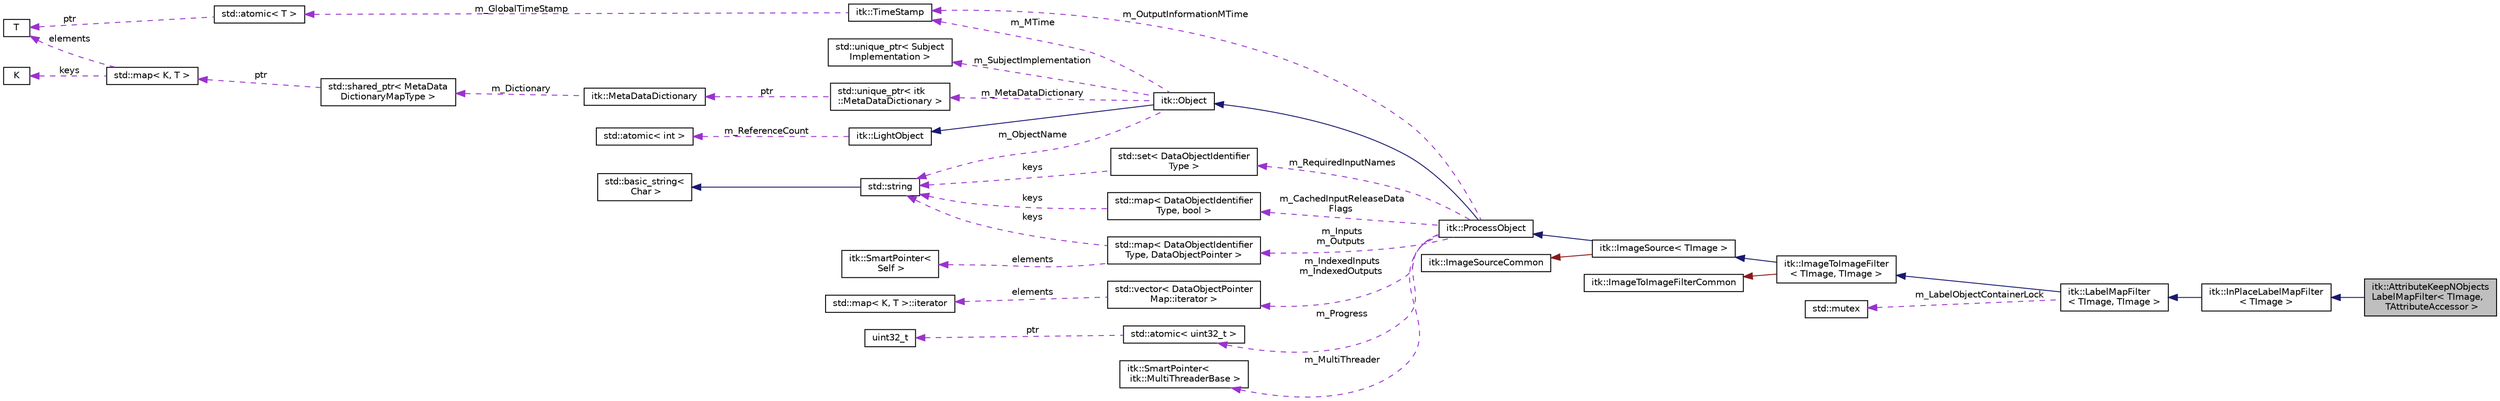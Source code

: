 digraph "itk::AttributeKeepNObjectsLabelMapFilter&lt; TImage, TAttributeAccessor &gt;"
{
 // LATEX_PDF_SIZE
  edge [fontname="Helvetica",fontsize="10",labelfontname="Helvetica",labelfontsize="10"];
  node [fontname="Helvetica",fontsize="10",shape=record];
  rankdir="LR";
  Node1 [label="itk::AttributeKeepNObjects\lLabelMapFilter\< TImage,\l TAttributeAccessor \>",height=0.2,width=0.4,color="black", fillcolor="grey75", style="filled", fontcolor="black",tooltip="keep N objects according to their attribute value"];
  Node2 -> Node1 [dir="back",color="midnightblue",fontsize="10",style="solid",fontname="Helvetica"];
  Node2 [label="itk::InPlaceLabelMapFilter\l\< TImage \>",height=0.2,width=0.4,color="black", fillcolor="white", style="filled",URL="$classitk_1_1InPlaceLabelMapFilter.html",tooltip=" "];
  Node3 -> Node2 [dir="back",color="midnightblue",fontsize="10",style="solid",fontname="Helvetica"];
  Node3 [label="itk::LabelMapFilter\l\< TImage, TImage \>",height=0.2,width=0.4,color="black", fillcolor="white", style="filled",URL="$classitk_1_1LabelMapFilter.html",tooltip=" "];
  Node4 -> Node3 [dir="back",color="midnightblue",fontsize="10",style="solid",fontname="Helvetica"];
  Node4 [label="itk::ImageToImageFilter\l\< TImage, TImage \>",height=0.2,width=0.4,color="black", fillcolor="white", style="filled",URL="$classitk_1_1ImageToImageFilter.html",tooltip=" "];
  Node5 -> Node4 [dir="back",color="midnightblue",fontsize="10",style="solid",fontname="Helvetica"];
  Node5 [label="itk::ImageSource\< TImage \>",height=0.2,width=0.4,color="black", fillcolor="white", style="filled",URL="$classitk_1_1ImageSource.html",tooltip=" "];
  Node6 -> Node5 [dir="back",color="midnightblue",fontsize="10",style="solid",fontname="Helvetica"];
  Node6 [label="itk::ProcessObject",height=0.2,width=0.4,color="black", fillcolor="white", style="filled",URL="$classitk_1_1ProcessObject.html",tooltip="The base class for all process objects (source, filters, mappers) in the Insight data processing pipe..."];
  Node7 -> Node6 [dir="back",color="midnightblue",fontsize="10",style="solid",fontname="Helvetica"];
  Node7 [label="itk::Object",height=0.2,width=0.4,color="black", fillcolor="white", style="filled",URL="$classitk_1_1Object.html",tooltip="Base class for most ITK classes."];
  Node8 -> Node7 [dir="back",color="midnightblue",fontsize="10",style="solid",fontname="Helvetica"];
  Node8 [label="itk::LightObject",height=0.2,width=0.4,color="black", fillcolor="white", style="filled",URL="$classitk_1_1LightObject.html",tooltip="Light weight base class for most itk classes."];
  Node9 -> Node8 [dir="back",color="darkorchid3",fontsize="10",style="dashed",label=" m_ReferenceCount" ,fontname="Helvetica"];
  Node9 [label="std::atomic\< int \>",height=0.2,width=0.4,color="black", fillcolor="white", style="filled",tooltip=" "];
  Node10 -> Node7 [dir="back",color="darkorchid3",fontsize="10",style="dashed",label=" m_MTime" ,fontname="Helvetica"];
  Node10 [label="itk::TimeStamp",height=0.2,width=0.4,color="black", fillcolor="white", style="filled",URL="$classitk_1_1TimeStamp.html",tooltip="Generate a unique, increasing time value."];
  Node11 -> Node10 [dir="back",color="darkorchid3",fontsize="10",style="dashed",label=" m_GlobalTimeStamp" ,fontname="Helvetica"];
  Node11 [label="std::atomic\< T \>",height=0.2,width=0.4,color="black", fillcolor="white", style="filled",tooltip=" "];
  Node12 -> Node11 [dir="back",color="darkorchid3",fontsize="10",style="dashed",label=" ptr" ,fontname="Helvetica"];
  Node12 [label="T",height=0.2,width=0.4,color="black", fillcolor="white", style="filled",tooltip=" "];
  Node13 -> Node7 [dir="back",color="darkorchid3",fontsize="10",style="dashed",label=" m_SubjectImplementation" ,fontname="Helvetica"];
  Node13 [label="std::unique_ptr\< Subject\lImplementation \>",height=0.2,width=0.4,color="black", fillcolor="white", style="filled",tooltip=" "];
  Node14 -> Node7 [dir="back",color="darkorchid3",fontsize="10",style="dashed",label=" m_MetaDataDictionary" ,fontname="Helvetica"];
  Node14 [label="std::unique_ptr\< itk\l::MetaDataDictionary \>",height=0.2,width=0.4,color="black", fillcolor="white", style="filled",tooltip=" "];
  Node15 -> Node14 [dir="back",color="darkorchid3",fontsize="10",style="dashed",label=" ptr" ,fontname="Helvetica"];
  Node15 [label="itk::MetaDataDictionary",height=0.2,width=0.4,color="black", fillcolor="white", style="filled",URL="$classitk_1_1MetaDataDictionary.html",tooltip="Provides a mechanism for storing a collection of arbitrary data types."];
  Node16 -> Node15 [dir="back",color="darkorchid3",fontsize="10",style="dashed",label=" m_Dictionary" ,fontname="Helvetica"];
  Node16 [label="std::shared_ptr\< MetaData\lDictionaryMapType \>",height=0.2,width=0.4,color="black", fillcolor="white", style="filled",tooltip=" "];
  Node17 -> Node16 [dir="back",color="darkorchid3",fontsize="10",style="dashed",label=" ptr" ,fontname="Helvetica"];
  Node17 [label="std::map\< K, T \>",height=0.2,width=0.4,color="black", fillcolor="white", style="filled",tooltip=" "];
  Node18 -> Node17 [dir="back",color="darkorchid3",fontsize="10",style="dashed",label=" keys" ,fontname="Helvetica"];
  Node18 [label="K",height=0.2,width=0.4,color="black", fillcolor="white", style="filled",tooltip=" "];
  Node12 -> Node17 [dir="back",color="darkorchid3",fontsize="10",style="dashed",label=" elements" ,fontname="Helvetica"];
  Node19 -> Node7 [dir="back",color="darkorchid3",fontsize="10",style="dashed",label=" m_ObjectName" ,fontname="Helvetica"];
  Node19 [label="std::string",height=0.2,width=0.4,color="black", fillcolor="white", style="filled",tooltip=" "];
  Node20 -> Node19 [dir="back",color="midnightblue",fontsize="10",style="solid",fontname="Helvetica"];
  Node20 [label="std::basic_string\<\l Char \>",height=0.2,width=0.4,color="black", fillcolor="white", style="filled",tooltip=" "];
  Node10 -> Node6 [dir="back",color="darkorchid3",fontsize="10",style="dashed",label=" m_OutputInformationMTime" ,fontname="Helvetica"];
  Node21 -> Node6 [dir="back",color="darkorchid3",fontsize="10",style="dashed",label=" m_Inputs\nm_Outputs" ,fontname="Helvetica"];
  Node21 [label="std::map\< DataObjectIdentifier\lType, DataObjectPointer \>",height=0.2,width=0.4,color="black", fillcolor="white", style="filled",tooltip=" "];
  Node19 -> Node21 [dir="back",color="darkorchid3",fontsize="10",style="dashed",label=" keys" ,fontname="Helvetica"];
  Node22 -> Node21 [dir="back",color="darkorchid3",fontsize="10",style="dashed",label=" elements" ,fontname="Helvetica"];
  Node22 [label="itk::SmartPointer\<\l Self \>",height=0.2,width=0.4,color="black", fillcolor="white", style="filled",URL="$classitk_1_1SmartPointer.html",tooltip=" "];
  Node23 -> Node6 [dir="back",color="darkorchid3",fontsize="10",style="dashed",label=" m_IndexedInputs\nm_IndexedOutputs" ,fontname="Helvetica"];
  Node23 [label="std::vector\< DataObjectPointer\lMap::iterator \>",height=0.2,width=0.4,color="black", fillcolor="white", style="filled",tooltip=" "];
  Node24 -> Node23 [dir="back",color="darkorchid3",fontsize="10",style="dashed",label=" elements" ,fontname="Helvetica"];
  Node24 [label="std::map\< K, T \>::iterator",height=0.2,width=0.4,color="black", fillcolor="white", style="filled",tooltip=" "];
  Node25 -> Node6 [dir="back",color="darkorchid3",fontsize="10",style="dashed",label=" m_CachedInputReleaseData\lFlags" ,fontname="Helvetica"];
  Node25 [label="std::map\< DataObjectIdentifier\lType, bool \>",height=0.2,width=0.4,color="black", fillcolor="white", style="filled",tooltip=" "];
  Node19 -> Node25 [dir="back",color="darkorchid3",fontsize="10",style="dashed",label=" keys" ,fontname="Helvetica"];
  Node26 -> Node6 [dir="back",color="darkorchid3",fontsize="10",style="dashed",label=" m_RequiredInputNames" ,fontname="Helvetica"];
  Node26 [label="std::set\< DataObjectIdentifier\lType \>",height=0.2,width=0.4,color="black", fillcolor="white", style="filled",tooltip=" "];
  Node19 -> Node26 [dir="back",color="darkorchid3",fontsize="10",style="dashed",label=" keys" ,fontname="Helvetica"];
  Node27 -> Node6 [dir="back",color="darkorchid3",fontsize="10",style="dashed",label=" m_Progress" ,fontname="Helvetica"];
  Node27 [label="std::atomic\< uint32_t \>",height=0.2,width=0.4,color="black", fillcolor="white", style="filled",tooltip=" "];
  Node28 -> Node27 [dir="back",color="darkorchid3",fontsize="10",style="dashed",label=" ptr" ,fontname="Helvetica"];
  Node28 [label="uint32_t",height=0.2,width=0.4,color="black", fillcolor="white", style="filled",tooltip=" "];
  Node29 -> Node6 [dir="back",color="darkorchid3",fontsize="10",style="dashed",label=" m_MultiThreader" ,fontname="Helvetica"];
  Node29 [label="itk::SmartPointer\<\l itk::MultiThreaderBase \>",height=0.2,width=0.4,color="black", fillcolor="white", style="filled",URL="$classitk_1_1SmartPointer.html",tooltip=" "];
  Node30 -> Node5 [dir="back",color="firebrick4",fontsize="10",style="solid",fontname="Helvetica"];
  Node30 [label="itk::ImageSourceCommon",height=0.2,width=0.4,color="black", fillcolor="white", style="filled",URL="$structitk_1_1ImageSourceCommon.html",tooltip="Secondary base class of ImageSource common between templates."];
  Node31 -> Node4 [dir="back",color="firebrick4",fontsize="10",style="solid",fontname="Helvetica"];
  Node31 [label="itk::ImageToImageFilterCommon",height=0.2,width=0.4,color="black", fillcolor="white", style="filled",URL="$classitk_1_1ImageToImageFilterCommon.html",tooltip="Secondary base class of ImageToImageFilter common between templates."];
  Node32 -> Node3 [dir="back",color="darkorchid3",fontsize="10",style="dashed",label=" m_LabelObjectContainerLock" ,fontname="Helvetica"];
  Node32 [label="std::mutex",height=0.2,width=0.4,color="black", fillcolor="white", style="filled",tooltip=" "];
}
